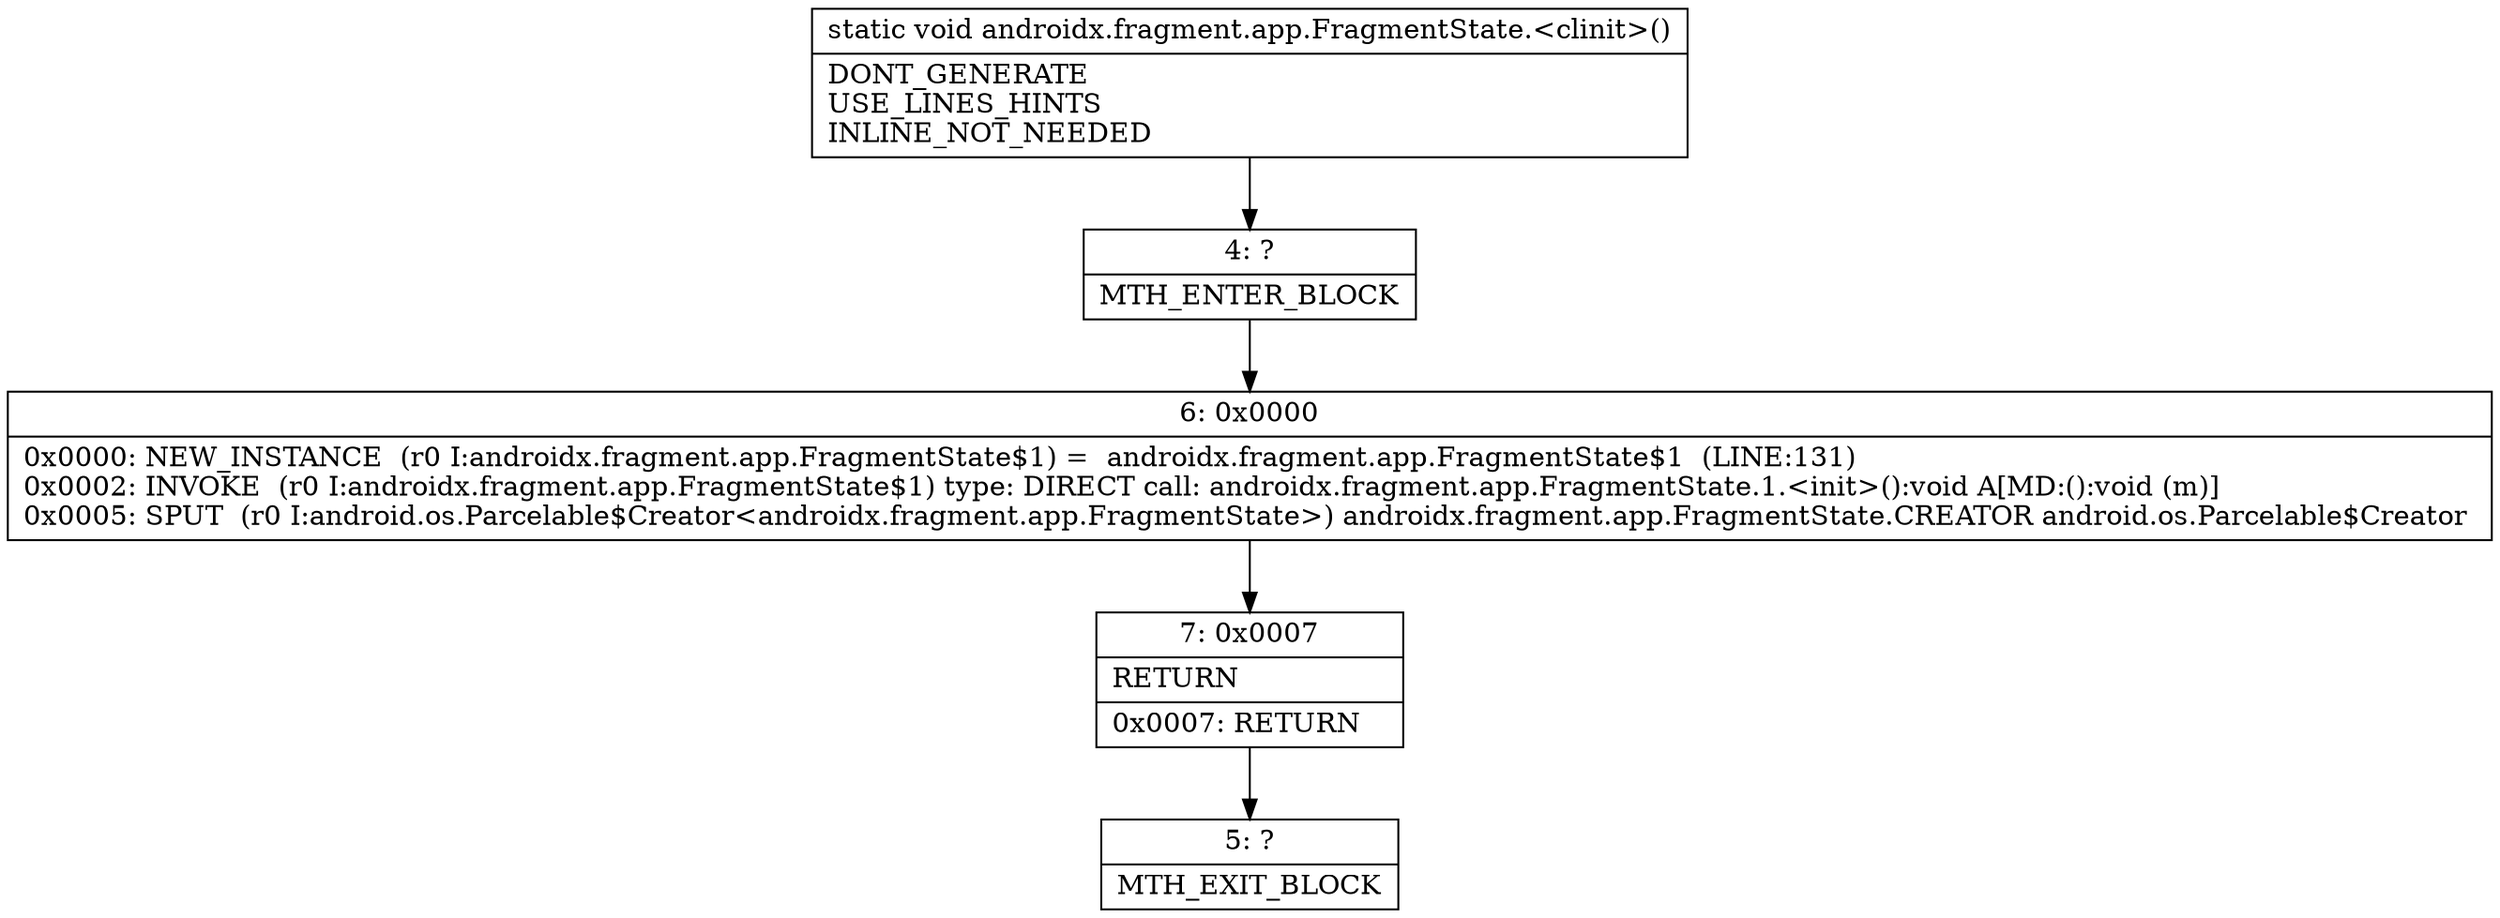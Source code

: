 digraph "CFG forandroidx.fragment.app.FragmentState.\<clinit\>()V" {
Node_4 [shape=record,label="{4\:\ ?|MTH_ENTER_BLOCK\l}"];
Node_6 [shape=record,label="{6\:\ 0x0000|0x0000: NEW_INSTANCE  (r0 I:androidx.fragment.app.FragmentState$1) =  androidx.fragment.app.FragmentState$1  (LINE:131)\l0x0002: INVOKE  (r0 I:androidx.fragment.app.FragmentState$1) type: DIRECT call: androidx.fragment.app.FragmentState.1.\<init\>():void A[MD:():void (m)]\l0x0005: SPUT  (r0 I:android.os.Parcelable$Creator\<androidx.fragment.app.FragmentState\>) androidx.fragment.app.FragmentState.CREATOR android.os.Parcelable$Creator \l}"];
Node_7 [shape=record,label="{7\:\ 0x0007|RETURN\l|0x0007: RETURN   \l}"];
Node_5 [shape=record,label="{5\:\ ?|MTH_EXIT_BLOCK\l}"];
MethodNode[shape=record,label="{static void androidx.fragment.app.FragmentState.\<clinit\>()  | DONT_GENERATE\lUSE_LINES_HINTS\lINLINE_NOT_NEEDED\l}"];
MethodNode -> Node_4;Node_4 -> Node_6;
Node_6 -> Node_7;
Node_7 -> Node_5;
}

